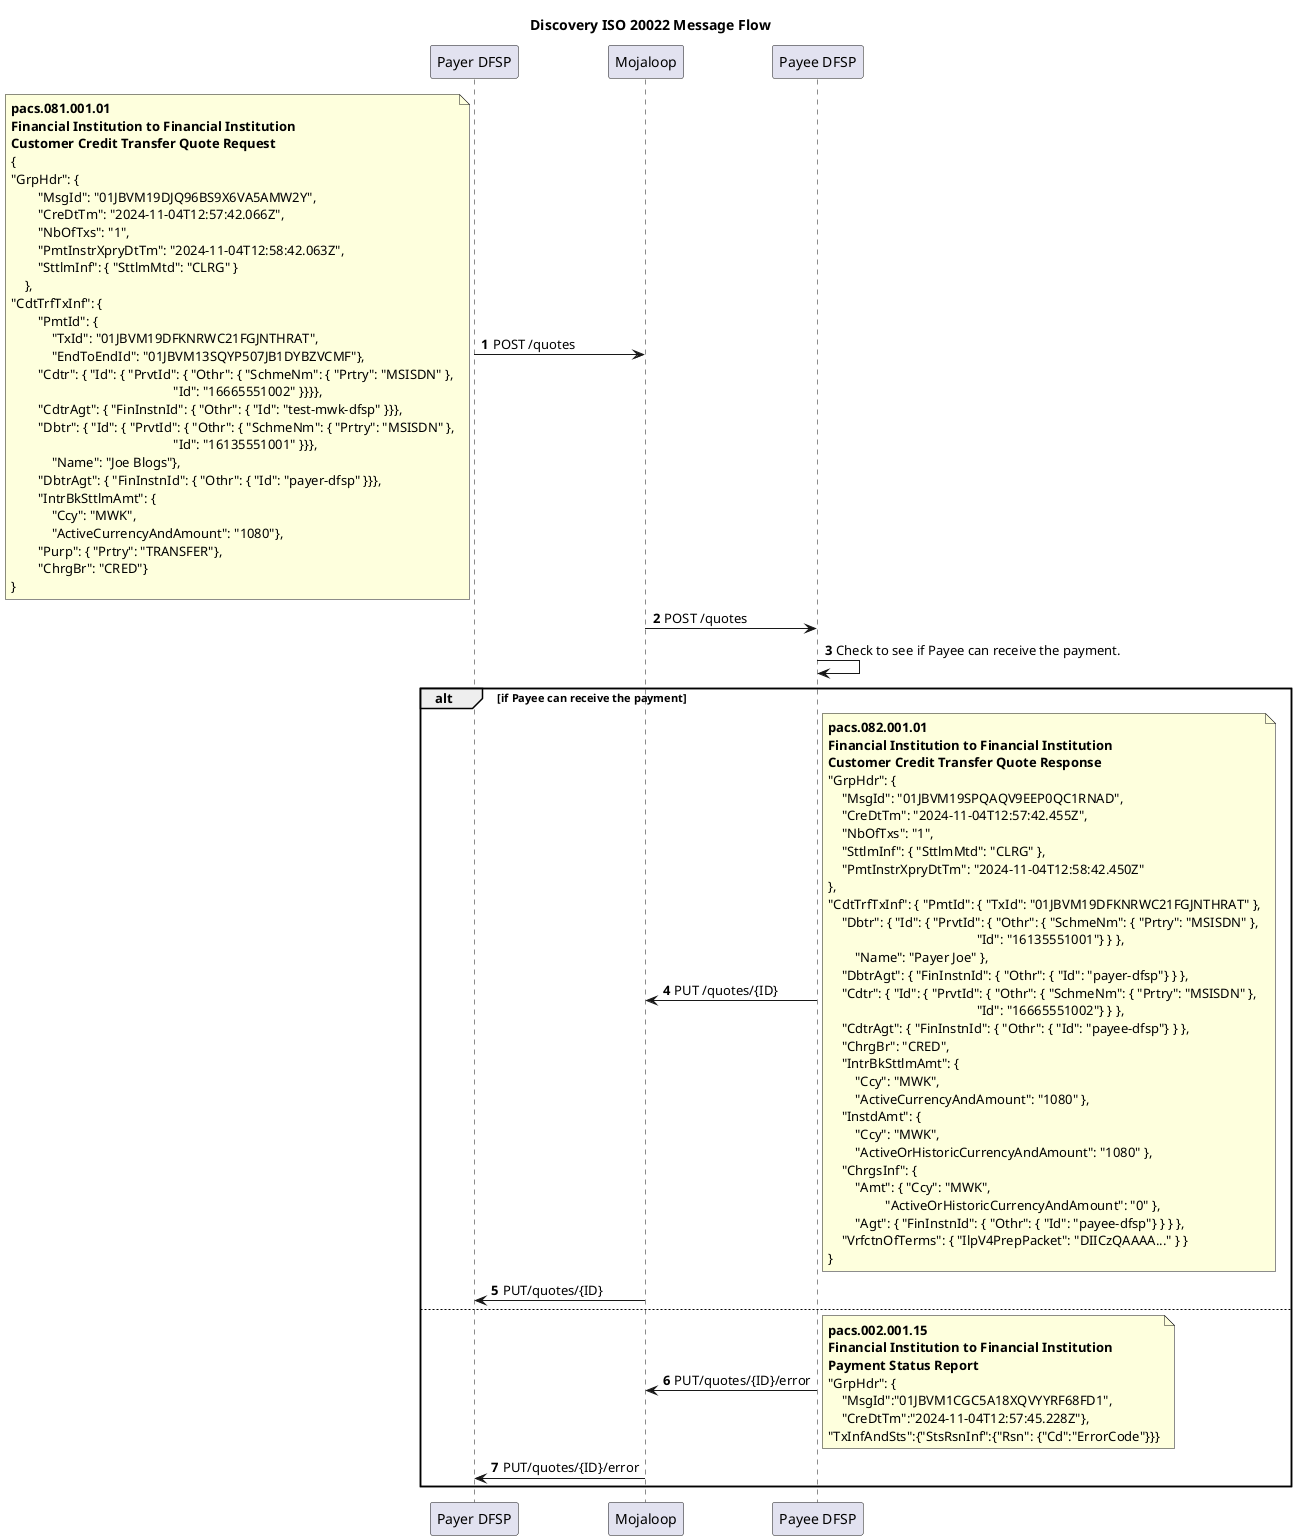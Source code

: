 @startuml

Title Discovery ISO 20022 Message Flow
participant PayerDFSP as "Payer DFSP"
participant Mojaloop as "Mojaloop"
participant PayeeDFSP as "Payee DFSP"

autonumber

PayerDFSP -> Mojaloop: POST /quotes
note left
**pacs.081.001.01**
**Financial Institution to Financial Institution** 
**Customer Credit Transfer Quote Request**
{
"GrpHdr": {
        "MsgId": "01JBVM19DJQ96BS9X6VA5AMW2Y",
        "CreDtTm": "2024-11-04T12:57:42.066Z",
        "NbOfTxs": "1",
        "PmtInstrXpryDtTm": "2024-11-04T12:58:42.063Z",
        "SttlmInf": { "SttlmMtd": "CLRG" }
    },
"CdtTrfTxInf": {
        "PmtId": {
            "TxId": "01JBVM19DFKNRWC21FGJNTHRAT",
            "EndToEndId": "01JBVM13SQYP507JB1DYBZVCMF"},
        "Cdtr": { "Id": { "PrvtId": { "Othr": { "SchmeNm": { "Prtry": "MSISDN" },
                                                "Id": "16665551002" }}}},
        "CdtrAgt": { "FinInstnId": { "Othr": { "Id": "test-mwk-dfsp" }}},
        "Dbtr": { "Id": { "PrvtId": { "Othr": { "SchmeNm": { "Prtry": "MSISDN" },
                                                "Id": "16135551001" }}},
            "Name": "Joe Blogs"},
        "DbtrAgt": { "FinInstnId": { "Othr": { "Id": "payer-dfsp" }}},
        "IntrBkSttlmAmt": {
            "Ccy": "MWK",
            "ActiveCurrencyAndAmount": "1080"},
        "Purp": { "Prtry": "TRANSFER"},
        "ChrgBr": "CRED"}
}
end note
Mojaloop -> PayeeDFSP: POST /quotes
PayeeDFSP -> PayeeDFSP: Check to see if Payee can receive the payment.  
alt if Payee can receive the payment
PayeeDFSP -> Mojaloop: PUT /quotes/{ID}
note right
**pacs.082.001.01**
**Financial Institution to Financial Institution** 
**Customer Credit Transfer Quote Response**
"GrpHdr": {
    "MsgId": "01JBVM19SPQAQV9EEP0QC1RNAD",
    "CreDtTm": "2024-11-04T12:57:42.455Z",
    "NbOfTxs": "1",
    "SttlmInf": { "SttlmMtd": "CLRG" },
    "PmtInstrXpryDtTm": "2024-11-04T12:58:42.450Z"
},
"CdtTrfTxInf": { "PmtId": { "TxId": "01JBVM19DFKNRWC21FGJNTHRAT" },
    "Dbtr": { "Id": { "PrvtId": { "Othr": { "SchmeNm": { "Prtry": "MSISDN" },
                                            "Id": "16135551001"} } },
        "Name": "Payer Joe" },
    "DbtrAgt": { "FinInstnId": { "Othr": { "Id": "payer-dfsp"} } },
    "Cdtr": { "Id": { "PrvtId": { "Othr": { "SchmeNm": { "Prtry": "MSISDN" },
                                            "Id": "16665551002"} } },
    "CdtrAgt": { "FinInstnId": { "Othr": { "Id": "payee-dfsp"} } },
    "ChrgBr": "CRED",
    "IntrBkSttlmAmt": {
        "Ccy": "MWK",
        "ActiveCurrencyAndAmount": "1080" },
    "InstdAmt": {
        "Ccy": "MWK",
        "ActiveOrHistoricCurrencyAndAmount": "1080" },
    "ChrgsInf": {
        "Amt": { "Ccy": "MWK",
                 "ActiveOrHistoricCurrencyAndAmount": "0" },
        "Agt": { "FinInstnId": { "Othr": { "Id": "payee-dfsp"} } } },
    "VrfctnOfTerms": { "IlpV4PrepPacket": "DIICzQAAAA..." } }
}
end note
Mojaloop -> PayerDFSP: PUT/quotes/{ID}

else

PayeeDFSP -> Mojaloop: PUT/quotes/{ID}/error 
note right
**pacs.002.001.15**
**Financial Institution to Financial Institution** 
**Payment Status Report**
"GrpHdr": {
    "MsgId":"01JBVM1CGC5A18XQVYYRF68FD1",
    "CreDtTm":"2024-11-04T12:57:45.228Z"},
"TxInfAndSts":{"StsRsnInf":{"Rsn": {"Cd":"ErrorCode"}}}
end note
Mojaloop -> PayerDFSP: PUT/quotes/{ID}/error 

end

@enduml